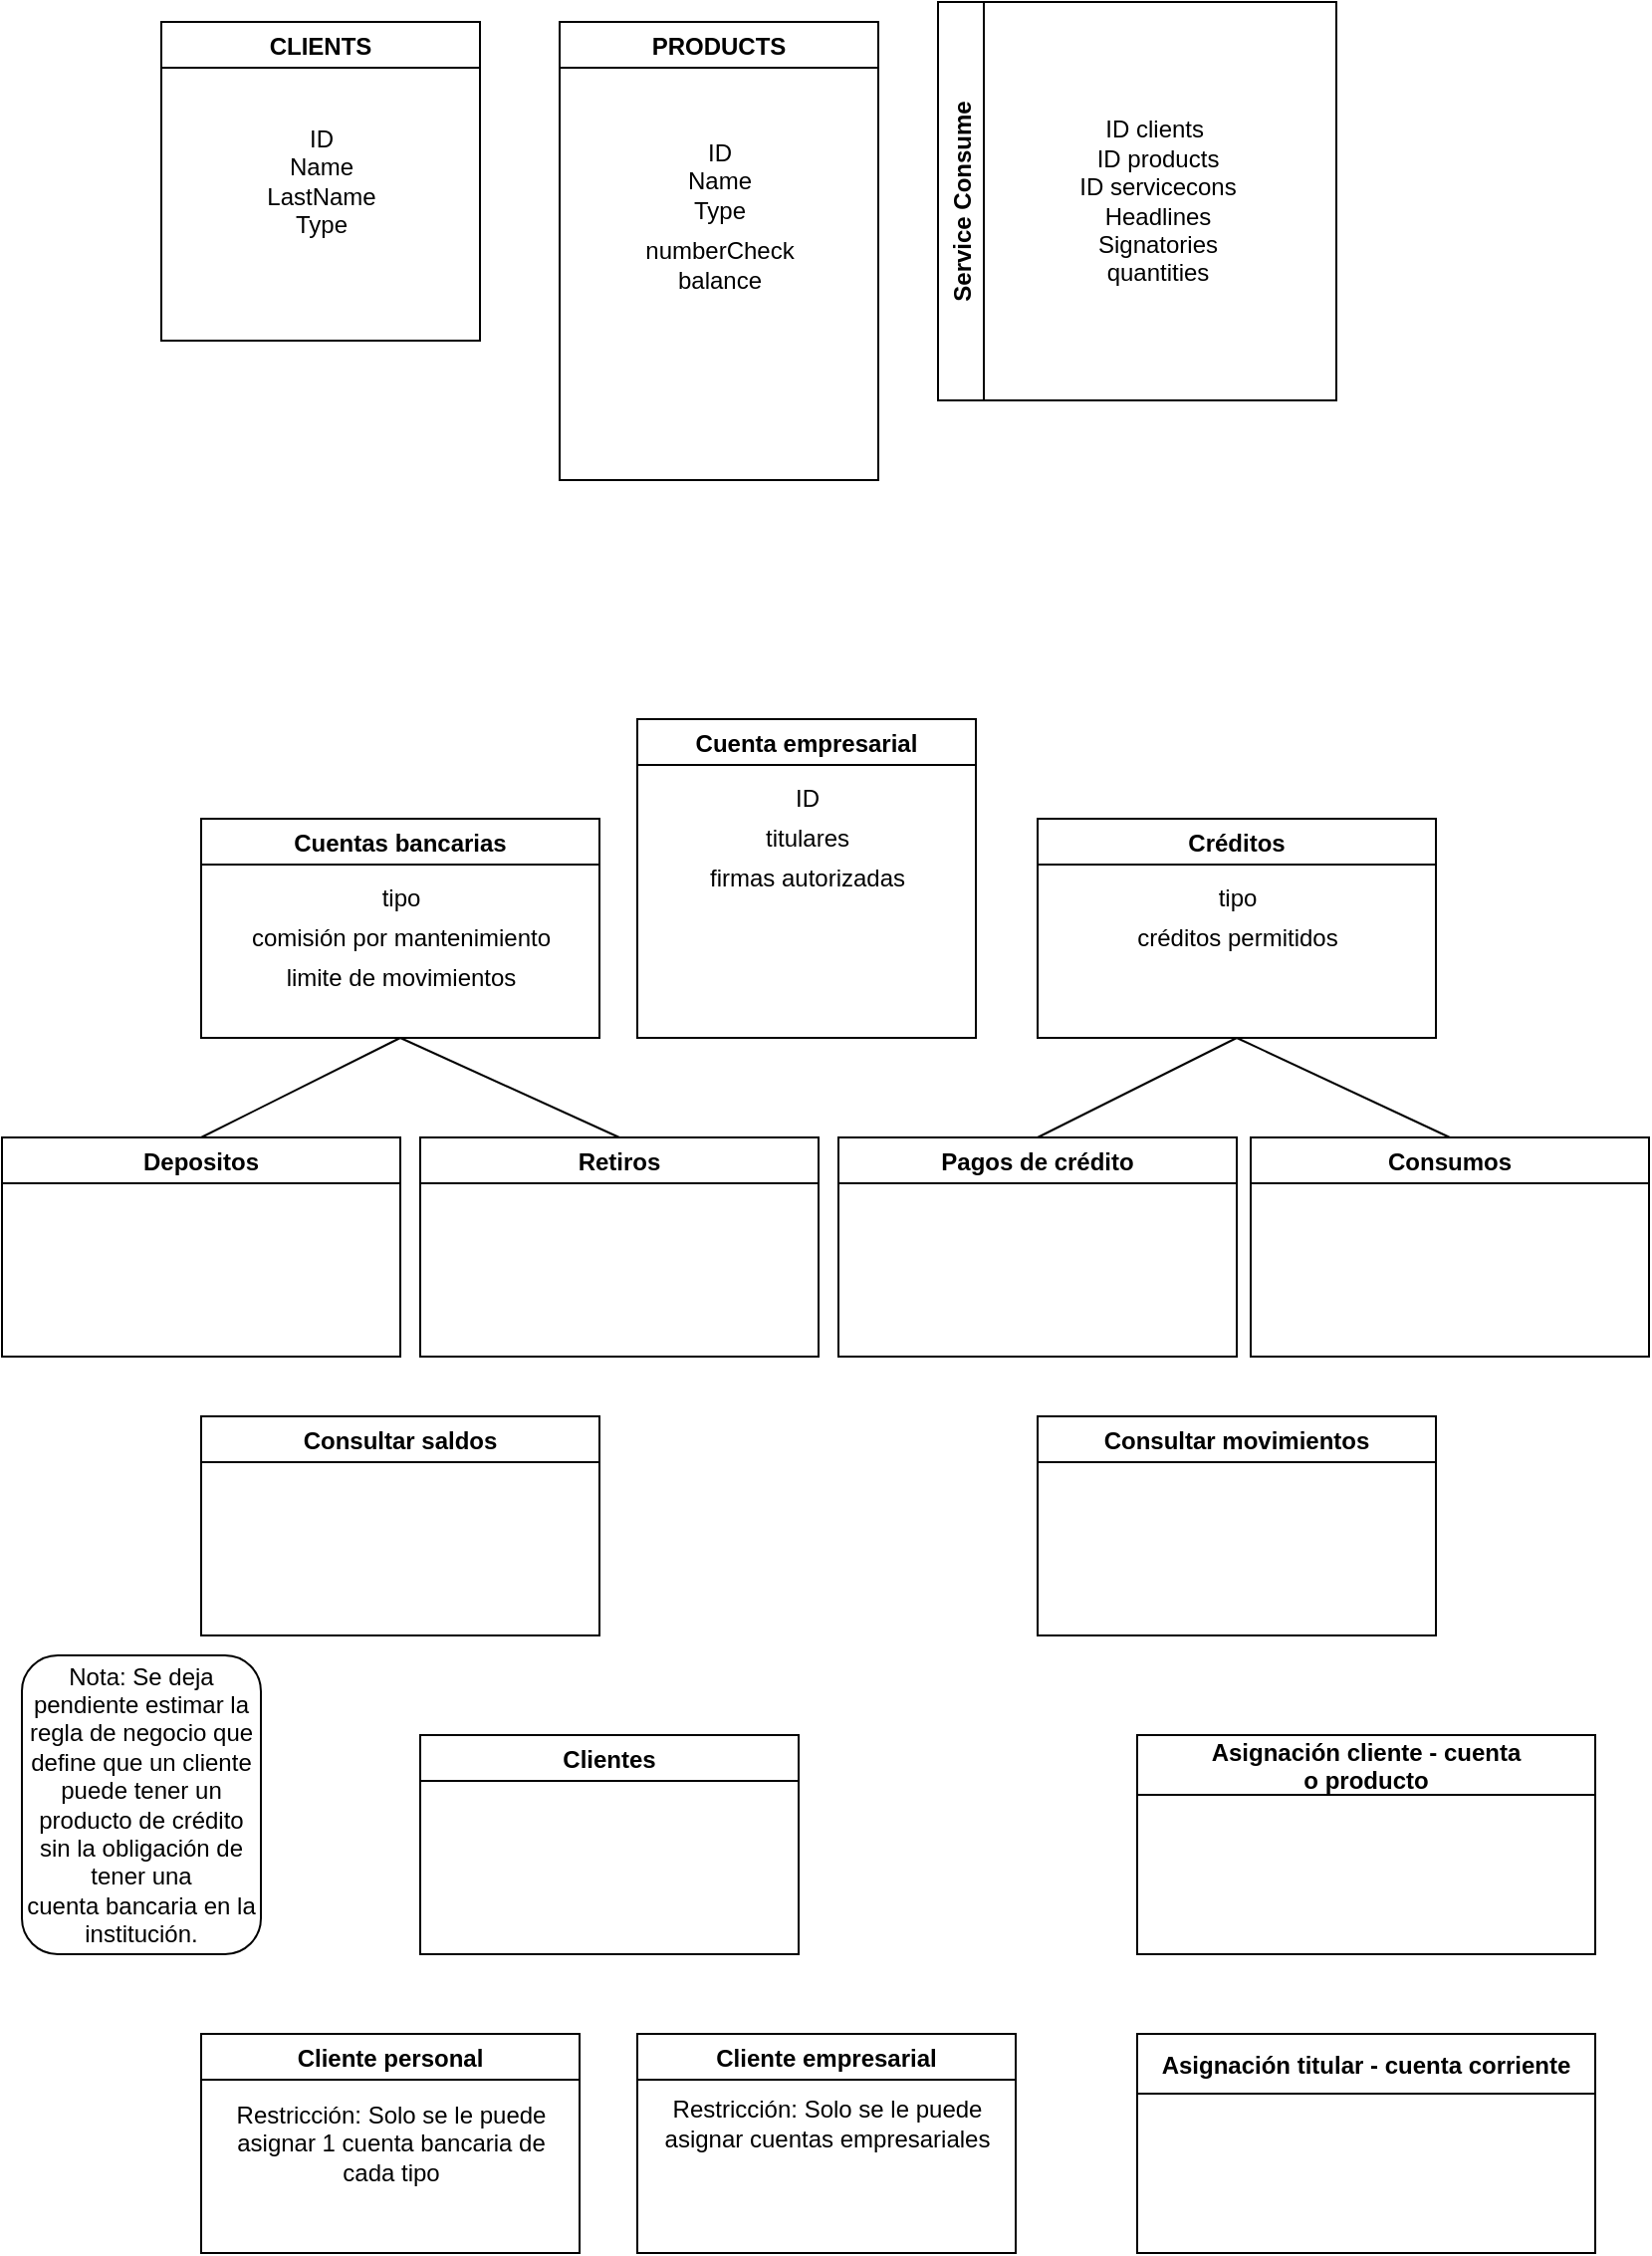 <mxfile version="16.5.3" type="github">
  <diagram id="lopL0MONfdwnP9RmBGuu" name="Page-1">
    <mxGraphModel dx="868" dy="482" grid="1" gridSize="10" guides="1" tooltips="1" connect="1" arrows="1" fold="1" page="1" pageScale="1" pageWidth="827" pageHeight="1169" math="0" shadow="0">
      <root>
        <mxCell id="0" />
        <mxCell id="1" parent="0" />
        <mxCell id="0uReqqwGwvWxbqI3LPFT-1" value="CLIENTS" style="swimlane;" parent="1" vertex="1">
          <mxGeometry x="80" y="20" width="160" height="160" as="geometry" />
        </mxCell>
        <mxCell id="0uReqqwGwvWxbqI3LPFT-3" value="ID&lt;br&gt;Name&lt;br&gt;LastName&lt;br&gt;Type" style="text;html=1;align=center;verticalAlign=middle;resizable=0;points=[];autosize=1;strokeColor=none;fillColor=none;" parent="0uReqqwGwvWxbqI3LPFT-1" vertex="1">
          <mxGeometry x="45" y="50" width="70" height="60" as="geometry" />
        </mxCell>
        <mxCell id="0uReqqwGwvWxbqI3LPFT-2" value="PRODUCTS" style="swimlane;" parent="1" vertex="1">
          <mxGeometry x="280" y="20" width="160" height="230" as="geometry" />
        </mxCell>
        <mxCell id="0uReqqwGwvWxbqI3LPFT-4" value="ID&lt;br&gt;Name&lt;br&gt;Type" style="text;html=1;align=center;verticalAlign=middle;resizable=0;points=[];autosize=1;strokeColor=none;fillColor=none;" parent="0uReqqwGwvWxbqI3LPFT-2" vertex="1">
          <mxGeometry x="55" y="55" width="50" height="50" as="geometry" />
        </mxCell>
        <mxCell id="UCz5N1XBI-Wh14yEQwwE-4" value="numberCheck" style="text;html=1;align=center;verticalAlign=middle;resizable=0;points=[];autosize=1;strokeColor=none;fillColor=none;" parent="0uReqqwGwvWxbqI3LPFT-2" vertex="1">
          <mxGeometry x="35" y="105" width="90" height="20" as="geometry" />
        </mxCell>
        <mxCell id="UCz5N1XBI-Wh14yEQwwE-5" value="balance" style="text;html=1;align=center;verticalAlign=middle;resizable=0;points=[];autosize=1;strokeColor=none;fillColor=none;" parent="0uReqqwGwvWxbqI3LPFT-2" vertex="1">
          <mxGeometry x="50" y="120" width="60" height="20" as="geometry" />
        </mxCell>
        <mxCell id="0uReqqwGwvWxbqI3LPFT-6" value="Service Consume" style="swimlane;horizontal=0;" parent="1" vertex="1">
          <mxGeometry x="470" y="10" width="200" height="200" as="geometry" />
        </mxCell>
        <mxCell id="0uReqqwGwvWxbqI3LPFT-7" value="ID clients&amp;nbsp;&lt;br&gt;ID products&lt;br&gt;ID servicecons&lt;br&gt;Headlines&lt;br&gt;Signatories&lt;br&gt;quantities&lt;br&gt;" style="text;html=1;align=center;verticalAlign=middle;resizable=0;points=[];autosize=1;strokeColor=none;fillColor=none;" parent="0uReqqwGwvWxbqI3LPFT-6" vertex="1">
          <mxGeometry x="65" y="55" width="90" height="90" as="geometry" />
        </mxCell>
        <mxCell id="faX5LNcDD97SDwnpsko3-3" value="Cuenta empresarial" style="swimlane;startSize=23;" vertex="1" parent="1">
          <mxGeometry x="319" y="370" width="170" height="160" as="geometry" />
        </mxCell>
        <mxCell id="faX5LNcDD97SDwnpsko3-5" value="ID" style="text;html=1;align=center;verticalAlign=middle;resizable=0;points=[];autosize=1;strokeColor=none;fillColor=none;" vertex="1" parent="faX5LNcDD97SDwnpsko3-3">
          <mxGeometry x="70" y="30" width="30" height="20" as="geometry" />
        </mxCell>
        <mxCell id="faX5LNcDD97SDwnpsko3-8" value="titulares" style="text;html=1;align=center;verticalAlign=middle;resizable=0;points=[];autosize=1;strokeColor=none;fillColor=none;" vertex="1" parent="faX5LNcDD97SDwnpsko3-3">
          <mxGeometry x="55" y="50" width="60" height="20" as="geometry" />
        </mxCell>
        <mxCell id="faX5LNcDD97SDwnpsko3-9" value="firmas autorizadas" style="text;html=1;align=center;verticalAlign=middle;resizable=0;points=[];autosize=1;strokeColor=none;fillColor=none;" vertex="1" parent="faX5LNcDD97SDwnpsko3-3">
          <mxGeometry x="30" y="70" width="110" height="20" as="geometry" />
        </mxCell>
        <mxCell id="faX5LNcDD97SDwnpsko3-13" value="Clientes" style="swimlane;" vertex="1" parent="1">
          <mxGeometry x="210" y="880" width="190" height="110" as="geometry" />
        </mxCell>
        <mxCell id="faX5LNcDD97SDwnpsko3-14" value="Depositos" style="swimlane;" vertex="1" parent="1">
          <mxGeometry y="580" width="200" height="110" as="geometry" />
        </mxCell>
        <mxCell id="faX5LNcDD97SDwnpsko3-16" value="Retiros" style="swimlane;" vertex="1" parent="1">
          <mxGeometry x="210" y="580" width="200" height="110" as="geometry" />
        </mxCell>
        <mxCell id="faX5LNcDD97SDwnpsko3-17" value="Cuentas bancarias" style="swimlane;" vertex="1" parent="1">
          <mxGeometry x="100" y="420" width="200" height="110" as="geometry" />
        </mxCell>
        <mxCell id="faX5LNcDD97SDwnpsko3-29" value="comisión por mantenimiento" style="text;html=1;align=center;verticalAlign=middle;resizable=0;points=[];autosize=1;strokeColor=none;fillColor=none;" vertex="1" parent="faX5LNcDD97SDwnpsko3-17">
          <mxGeometry x="15" y="50" width="170" height="20" as="geometry" />
        </mxCell>
        <mxCell id="faX5LNcDD97SDwnpsko3-30" value="tipo" style="text;html=1;align=center;verticalAlign=middle;resizable=0;points=[];autosize=1;strokeColor=none;fillColor=none;" vertex="1" parent="faX5LNcDD97SDwnpsko3-17">
          <mxGeometry x="85" y="30" width="30" height="20" as="geometry" />
        </mxCell>
        <mxCell id="faX5LNcDD97SDwnpsko3-31" value="limite de movimientos" style="text;html=1;align=center;verticalAlign=middle;resizable=0;points=[];autosize=1;strokeColor=none;fillColor=none;" vertex="1" parent="faX5LNcDD97SDwnpsko3-17">
          <mxGeometry x="35" y="70" width="130" height="20" as="geometry" />
        </mxCell>
        <mxCell id="faX5LNcDD97SDwnpsko3-18" value="Créditos" style="swimlane;" vertex="1" parent="1">
          <mxGeometry x="520" y="420" width="200" height="110" as="geometry" />
        </mxCell>
        <mxCell id="faX5LNcDD97SDwnpsko3-33" value="tipo" style="text;html=1;align=center;verticalAlign=middle;resizable=0;points=[];autosize=1;strokeColor=none;fillColor=none;" vertex="1" parent="faX5LNcDD97SDwnpsko3-18">
          <mxGeometry x="85" y="30" width="30" height="20" as="geometry" />
        </mxCell>
        <mxCell id="faX5LNcDD97SDwnpsko3-19" value="Consumos" style="swimlane;" vertex="1" parent="1">
          <mxGeometry x="627" y="580" width="200" height="110" as="geometry" />
        </mxCell>
        <mxCell id="faX5LNcDD97SDwnpsko3-20" value="Pagos de crédito" style="swimlane;" vertex="1" parent="1">
          <mxGeometry x="420" y="580" width="200" height="110" as="geometry" />
        </mxCell>
        <mxCell id="faX5LNcDD97SDwnpsko3-21" value="Consultar saldos" style="swimlane;" vertex="1" parent="1">
          <mxGeometry x="100" y="720" width="200" height="110" as="geometry" />
        </mxCell>
        <mxCell id="faX5LNcDD97SDwnpsko3-22" value="Consultar movimientos" style="swimlane;" vertex="1" parent="1">
          <mxGeometry x="520" y="720" width="200" height="110" as="geometry" />
        </mxCell>
        <mxCell id="faX5LNcDD97SDwnpsko3-23" value="" style="endArrow=none;html=1;rounded=0;entryX=0.5;entryY=1;entryDx=0;entryDy=0;exitX=0.5;exitY=0;exitDx=0;exitDy=0;" edge="1" parent="1" source="faX5LNcDD97SDwnpsko3-16" target="faX5LNcDD97SDwnpsko3-17">
          <mxGeometry width="50" height="50" relative="1" as="geometry">
            <mxPoint x="390" y="650" as="sourcePoint" />
            <mxPoint x="440" y="600" as="targetPoint" />
          </mxGeometry>
        </mxCell>
        <mxCell id="faX5LNcDD97SDwnpsko3-24" value="" style="endArrow=none;html=1;rounded=0;entryX=0.5;entryY=1;entryDx=0;entryDy=0;exitX=0.5;exitY=0;exitDx=0;exitDy=0;" edge="1" parent="1" source="faX5LNcDD97SDwnpsko3-14" target="faX5LNcDD97SDwnpsko3-17">
          <mxGeometry width="50" height="50" relative="1" as="geometry">
            <mxPoint x="320" y="590" as="sourcePoint" />
            <mxPoint x="210" y="540" as="targetPoint" />
          </mxGeometry>
        </mxCell>
        <mxCell id="faX5LNcDD97SDwnpsko3-25" value="" style="endArrow=none;html=1;rounded=0;entryX=0.5;entryY=1;entryDx=0;entryDy=0;exitX=0.5;exitY=0;exitDx=0;exitDy=0;" edge="1" parent="1" source="faX5LNcDD97SDwnpsko3-20" target="faX5LNcDD97SDwnpsko3-18">
          <mxGeometry width="50" height="50" relative="1" as="geometry">
            <mxPoint x="320" y="590" as="sourcePoint" />
            <mxPoint x="210" y="540" as="targetPoint" />
            <Array as="points" />
          </mxGeometry>
        </mxCell>
        <mxCell id="faX5LNcDD97SDwnpsko3-26" value="" style="endArrow=none;html=1;rounded=0;entryX=0.5;entryY=1;entryDx=0;entryDy=0;exitX=0.5;exitY=0;exitDx=0;exitDy=0;" edge="1" parent="1" source="faX5LNcDD97SDwnpsko3-19" target="faX5LNcDD97SDwnpsko3-18">
          <mxGeometry width="50" height="50" relative="1" as="geometry">
            <mxPoint x="530" y="590" as="sourcePoint" />
            <mxPoint x="630" y="540" as="targetPoint" />
            <Array as="points" />
          </mxGeometry>
        </mxCell>
        <mxCell id="faX5LNcDD97SDwnpsko3-27" value="Cliente empresarial" style="swimlane;" vertex="1" parent="1">
          <mxGeometry x="319" y="1030" width="190" height="110" as="geometry" />
        </mxCell>
        <mxCell id="faX5LNcDD97SDwnpsko3-36" value="Restricción: Solo se le puede&lt;br&gt;asignar cuentas empresariales" style="text;html=1;align=center;verticalAlign=middle;resizable=0;points=[];autosize=1;strokeColor=none;fillColor=none;" vertex="1" parent="faX5LNcDD97SDwnpsko3-27">
          <mxGeometry x="5" y="30" width="180" height="30" as="geometry" />
        </mxCell>
        <mxCell id="faX5LNcDD97SDwnpsko3-28" value="Cliente personal" style="swimlane;" vertex="1" parent="1">
          <mxGeometry x="100" y="1030" width="190" height="110" as="geometry" />
        </mxCell>
        <mxCell id="faX5LNcDD97SDwnpsko3-35" value="Restricción: Solo se le puede&lt;br&gt;asignar 1 cuenta bancaria de&lt;br&gt;cada tipo" style="text;html=1;align=center;verticalAlign=middle;resizable=0;points=[];autosize=1;strokeColor=none;fillColor=none;" vertex="1" parent="faX5LNcDD97SDwnpsko3-28">
          <mxGeometry x="10" y="30" width="170" height="50" as="geometry" />
        </mxCell>
        <mxCell id="faX5LNcDD97SDwnpsko3-34" value="créditos permitidos" style="text;html=1;align=center;verticalAlign=middle;resizable=0;points=[];autosize=1;strokeColor=none;fillColor=none;" vertex="1" parent="1">
          <mxGeometry x="560" y="470" width="120" height="20" as="geometry" />
        </mxCell>
        <mxCell id="faX5LNcDD97SDwnpsko3-38" value="Asignación cliente - cuenta &#xa;o producto" style="swimlane;startSize=30;" vertex="1" parent="1">
          <mxGeometry x="570" y="880" width="230" height="110" as="geometry" />
        </mxCell>
        <mxCell id="faX5LNcDD97SDwnpsko3-39" value="Nota: Se deja pendiente estimar la regla de negocio que define que un cliente puede tener un producto de crédito sin la obligación de tener una &lt;br&gt;cuenta bancaria en la institución." style="rounded=1;whiteSpace=wrap;html=1;" vertex="1" parent="1">
          <mxGeometry x="10" y="840" width="120" height="150" as="geometry" />
        </mxCell>
        <mxCell id="faX5LNcDD97SDwnpsko3-40" value="Asignación titular - cuenta corriente" style="swimlane;startSize=30;" vertex="1" parent="1">
          <mxGeometry x="570" y="1030" width="230" height="110" as="geometry" />
        </mxCell>
      </root>
    </mxGraphModel>
  </diagram>
</mxfile>
